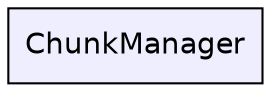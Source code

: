 digraph "ChunkManager" {
  compound=true
  node [ fontsize="14", fontname="Helvetica"];
  edge [ labelfontsize="14", labelfontname="Helvetica"];
  dir_af37b7628fae22b7d13a9930136f019c [shape=box, label="ChunkManager", style="filled", fillcolor="#eeeeff", pencolor="black", URL="dir_af37b7628fae22b7d13a9930136f019c.html"];
}
